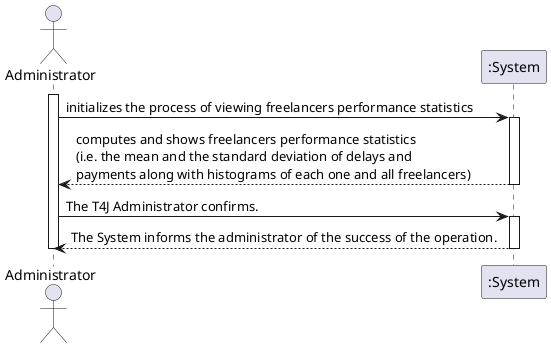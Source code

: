 @startuml
actor "Administrator" as ADM
participant ":System" as S

activate ADM
ADM -> S: initializes the process of viewing freelancers performance statistics
activate S
S--> ADM: computes and shows freelancers performance statistics \n(i.e. the mean and the standard deviation of delays and \npayments along with histograms of each one and all freelancers)
deactivate S

ADM -> S: The T4J Administrator confirms.
activate S
S --> ADM: The System informs the administrator of the success of the operation.
deactivate S
deactivate ADM
@enduml
